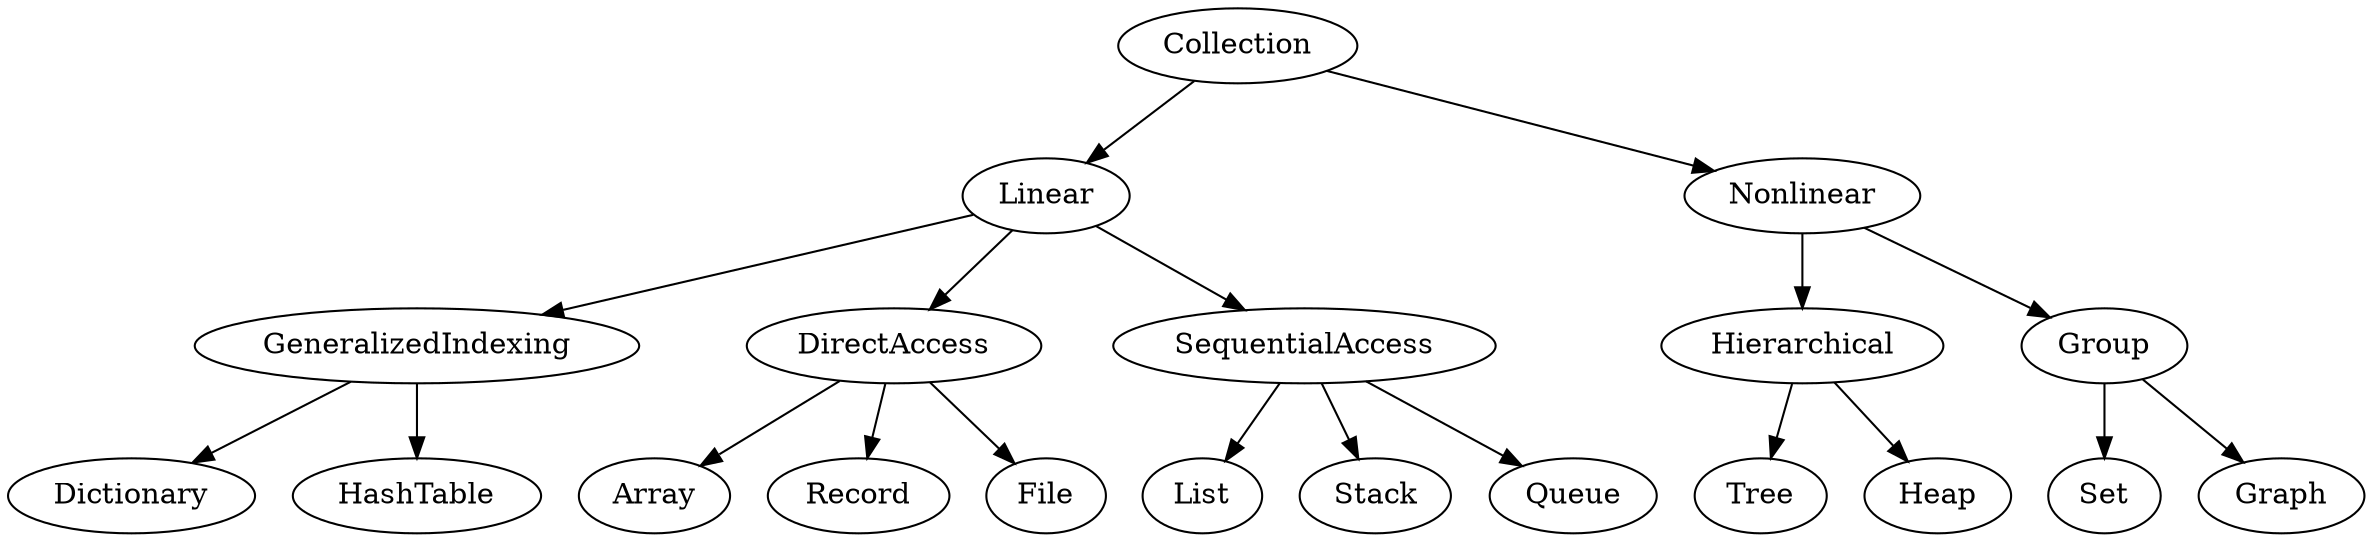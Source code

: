 // The classification of data structure
digraph {
	Collection
	Linear
	Nonlinear
	Collection -> Linear
	Collection -> Nonlinear
	GeneralizedIndexing
	DirectAccess
	SequentialAccess
	Linear -> GeneralizedIndexing
	Linear -> DirectAccess
	Linear -> SequentialAccess
	Dictionary
	HashTable
	GeneralizedIndexing -> Dictionary
	GeneralizedIndexing -> HashTable
	Array
	Record
	File
	DirectAccess -> Array
	DirectAccess -> Record
	DirectAccess -> File
	List
	Stack
	Queue
	SequentialAccess -> List
	SequentialAccess -> Stack
	SequentialAccess -> Queue
	Hierarchical
	Group
	Nonlinear -> Hierarchical
	Nonlinear -> Group
	Tree
	Heap
	Set
	"Graph"
	Hierarchical -> Tree
	Hierarchical -> Heap
	Group -> Set
	Group -> "Graph"
}
